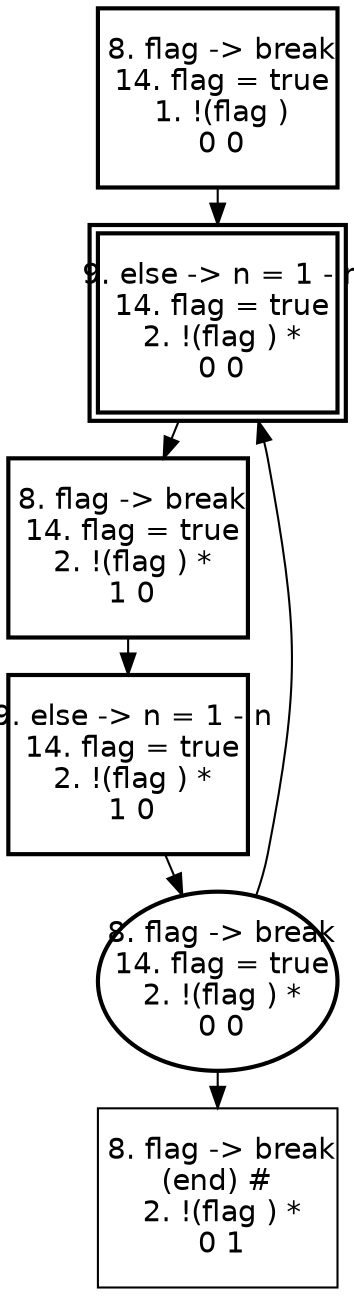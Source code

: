 digraph "" {
  graph [size="16,12",ranksep=.25];               
  node [shape=box,fontname=Helvetica,fontsize=14];
  node [width=1.6,height=1.2,fixedsize=true];     
 0 [label=" 8. flag -> break\n 14. flag = true\n 1. !(flag )\n 0 0\n" style = bold ];
 1 [label=" 9. else -> n = 1 - n\n 14. flag = true\n 2. !(flag ) *\n 0 0\n" peripheries = 2  style = bold ];
 2 [label=" 8. flag -> break\n 14. flag = true\n 2. !(flag ) *\n 1 0\n" style = bold ];
 3 [label=" 9. else -> n = 1 - n\n 14. flag = true\n 2. !(flag ) *\n 1 0\n" style = bold ];
 4 [label=" 8. flag -> break\n 14. flag = true\n 2. !(flag ) *\n 0 0\n" shape = ellipse  style = bold ];
 5 [label=" 8. flag -> break\n(end) #\n 2. !(flag ) *\n 0 1\n"];
 0 -> 1;
 1 -> 2;
 2 -> 3;
 3 -> 4;
 4 -> 1;
 4 -> 5;
}

